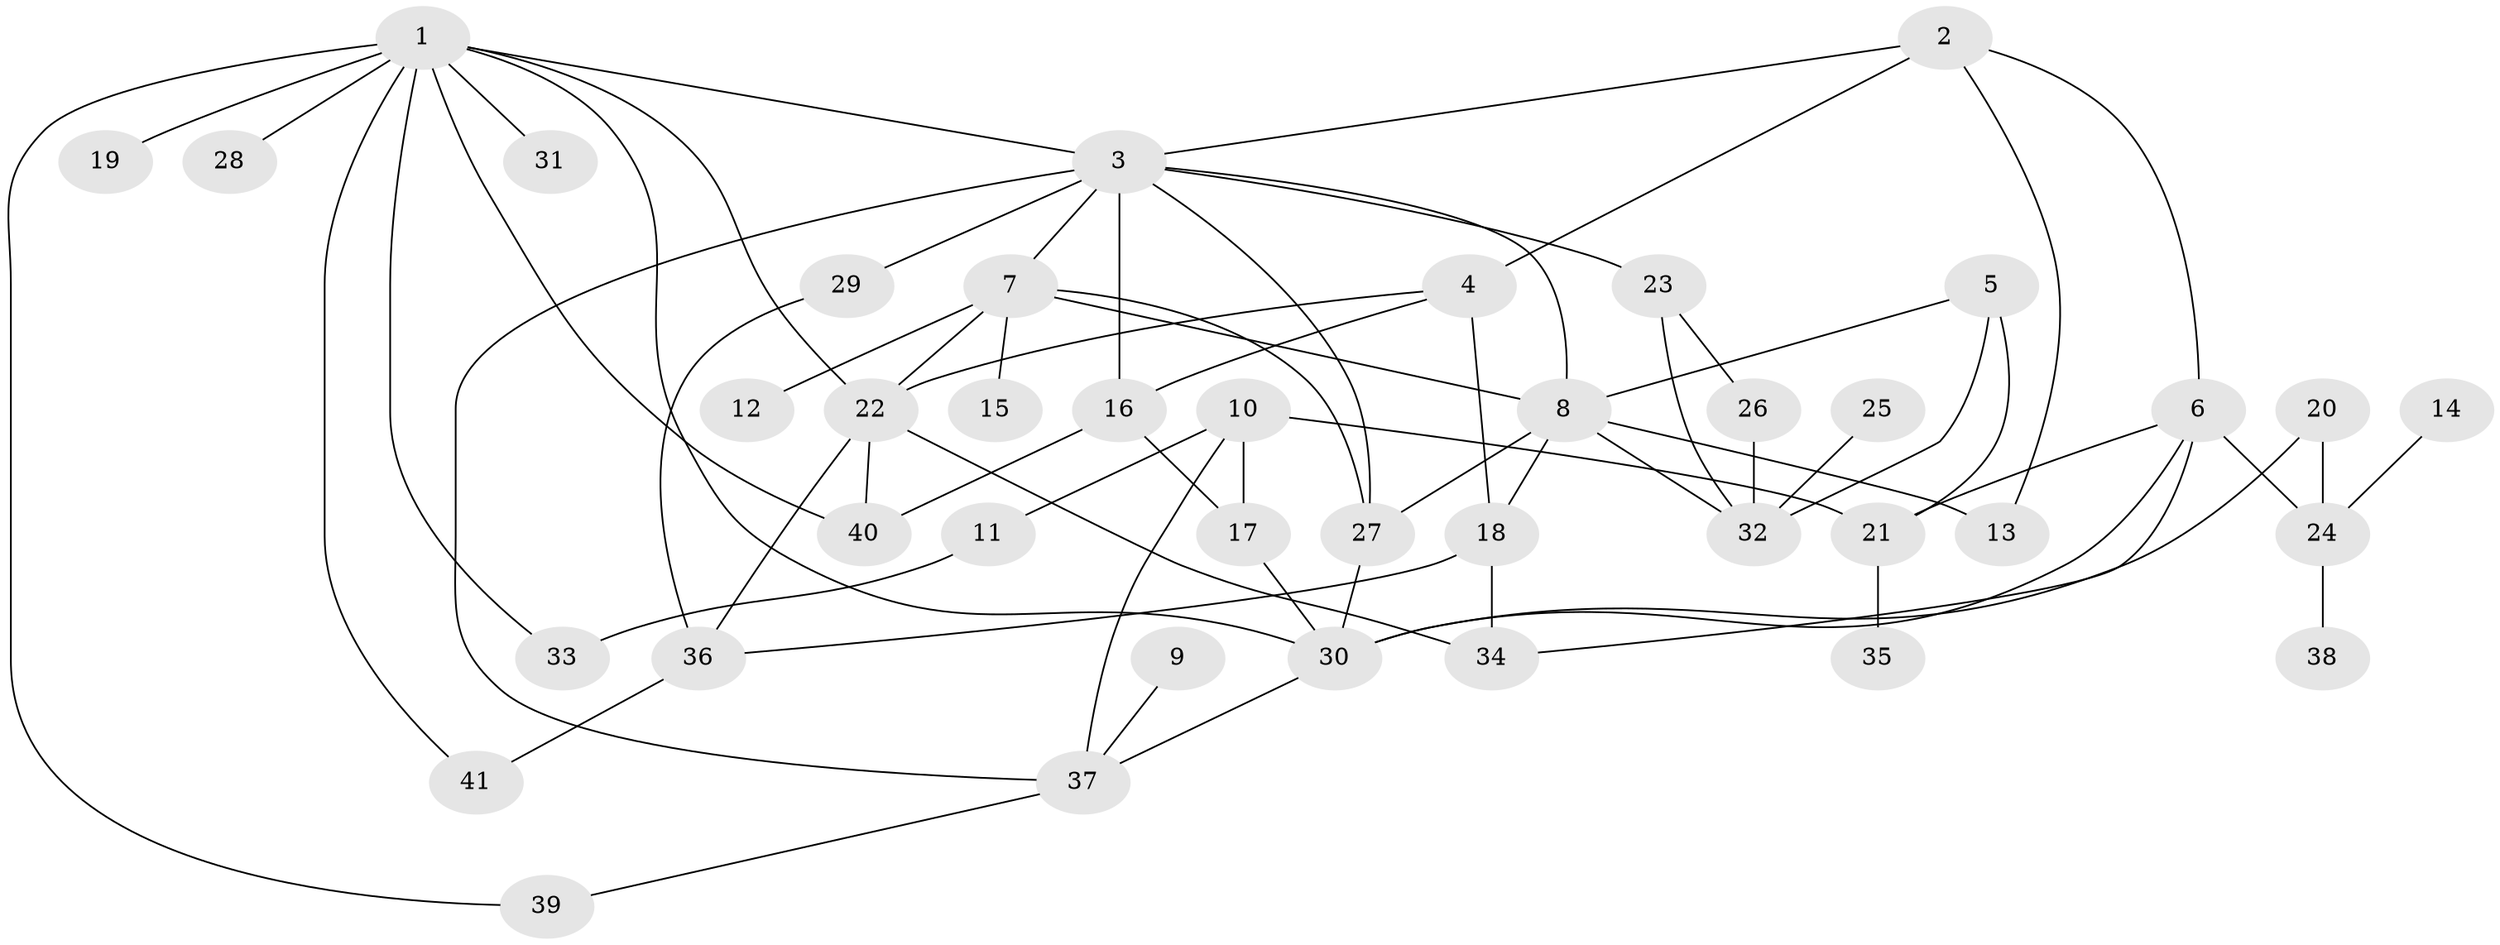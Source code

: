 // original degree distribution, {6: 0.037037037037037035, 7: 0.024691358024691357, 4: 0.07407407407407407, 3: 0.25925925925925924, 5: 0.07407407407407407, 2: 0.32098765432098764, 1: 0.20987654320987653}
// Generated by graph-tools (version 1.1) at 2025/25/03/09/25 03:25:36]
// undirected, 41 vertices, 68 edges
graph export_dot {
graph [start="1"]
  node [color=gray90,style=filled];
  1;
  2;
  3;
  4;
  5;
  6;
  7;
  8;
  9;
  10;
  11;
  12;
  13;
  14;
  15;
  16;
  17;
  18;
  19;
  20;
  21;
  22;
  23;
  24;
  25;
  26;
  27;
  28;
  29;
  30;
  31;
  32;
  33;
  34;
  35;
  36;
  37;
  38;
  39;
  40;
  41;
  1 -- 3 [weight=1.0];
  1 -- 19 [weight=1.0];
  1 -- 22 [weight=1.0];
  1 -- 28 [weight=1.0];
  1 -- 30 [weight=1.0];
  1 -- 31 [weight=1.0];
  1 -- 33 [weight=1.0];
  1 -- 39 [weight=1.0];
  1 -- 40 [weight=1.0];
  1 -- 41 [weight=1.0];
  2 -- 3 [weight=1.0];
  2 -- 4 [weight=1.0];
  2 -- 6 [weight=1.0];
  2 -- 13 [weight=1.0];
  3 -- 7 [weight=1.0];
  3 -- 8 [weight=1.0];
  3 -- 16 [weight=1.0];
  3 -- 23 [weight=1.0];
  3 -- 27 [weight=1.0];
  3 -- 29 [weight=1.0];
  3 -- 37 [weight=1.0];
  4 -- 16 [weight=1.0];
  4 -- 18 [weight=1.0];
  4 -- 22 [weight=1.0];
  5 -- 8 [weight=1.0];
  5 -- 21 [weight=2.0];
  5 -- 32 [weight=1.0];
  6 -- 21 [weight=1.0];
  6 -- 24 [weight=1.0];
  6 -- 30 [weight=1.0];
  6 -- 34 [weight=1.0];
  7 -- 8 [weight=1.0];
  7 -- 12 [weight=1.0];
  7 -- 15 [weight=1.0];
  7 -- 22 [weight=1.0];
  7 -- 27 [weight=1.0];
  8 -- 13 [weight=1.0];
  8 -- 18 [weight=1.0];
  8 -- 27 [weight=1.0];
  8 -- 32 [weight=1.0];
  9 -- 37 [weight=1.0];
  10 -- 11 [weight=1.0];
  10 -- 17 [weight=1.0];
  10 -- 21 [weight=1.0];
  10 -- 37 [weight=1.0];
  11 -- 33 [weight=1.0];
  14 -- 24 [weight=1.0];
  16 -- 17 [weight=1.0];
  16 -- 40 [weight=1.0];
  17 -- 30 [weight=1.0];
  18 -- 34 [weight=1.0];
  18 -- 36 [weight=1.0];
  20 -- 24 [weight=1.0];
  20 -- 30 [weight=1.0];
  21 -- 35 [weight=1.0];
  22 -- 34 [weight=1.0];
  22 -- 36 [weight=1.0];
  22 -- 40 [weight=1.0];
  23 -- 26 [weight=1.0];
  23 -- 32 [weight=1.0];
  24 -- 38 [weight=1.0];
  25 -- 32 [weight=1.0];
  26 -- 32 [weight=1.0];
  27 -- 30 [weight=1.0];
  29 -- 36 [weight=1.0];
  30 -- 37 [weight=1.0];
  36 -- 41 [weight=1.0];
  37 -- 39 [weight=1.0];
}
